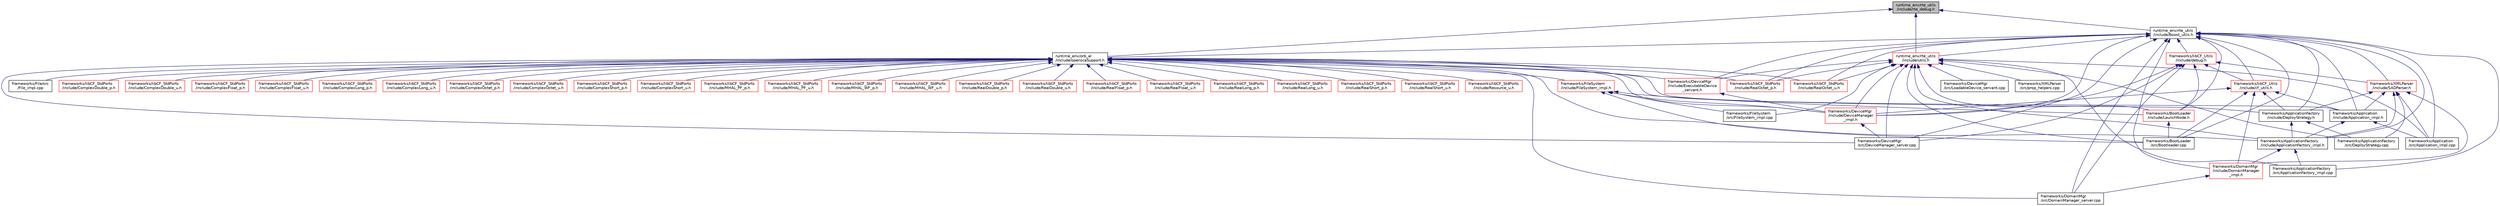 digraph "runtime_env/rte_utils/include/rte_debug.h"
{
 // INTERACTIVE_SVG=YES
  edge [fontname="Helvetica",fontsize="10",labelfontname="Helvetica",labelfontsize="10"];
  node [fontname="Helvetica",fontsize="10",shape=record];
  Node1 [label="runtime_env/rte_utils\l/include/rte_debug.h",height=0.2,width=0.4,color="black", fillcolor="grey75", style="filled", fontcolor="black"];
  Node1 -> Node2 [dir="back",color="midnightblue",fontsize="10",style="solid",fontname="Helvetica"];
  Node2 [label="runtime_env/orb_al\l/include/openscaSupport.h",height=0.2,width=0.4,color="black", fillcolor="white", style="filled",URL="$opensca_support_8h.html",tooltip=":  "];
  Node2 -> Node3 [dir="back",color="midnightblue",fontsize="10",style="solid",fontname="Helvetica"];
  Node3 [label="frameworks/Application\l/include/Application_impl.h",height=0.2,width=0.4,color="black", fillcolor="white", style="filled",URL="$_application__impl_8h.html",tooltip=":  "];
  Node3 -> Node4 [dir="back",color="midnightblue",fontsize="10",style="solid",fontname="Helvetica"];
  Node4 [label="frameworks/Application\l/src/Application_impl.cpp",height=0.2,width=0.4,color="black", fillcolor="white", style="filled",URL="$_application__impl_8cpp.html",tooltip=":  "];
  Node3 -> Node5 [dir="back",color="midnightblue",fontsize="10",style="solid",fontname="Helvetica"];
  Node5 [label="frameworks/ApplicationFactory\l/include/ApplicationFactory_impl.h",height=0.2,width=0.4,color="black", fillcolor="white", style="filled",URL="$_application_factory__impl_8h.html",tooltip=":  "];
  Node5 -> Node6 [dir="back",color="midnightblue",fontsize="10",style="solid",fontname="Helvetica"];
  Node6 [label="frameworks/ApplicationFactory\l/src/ApplicationFactory_impl.cpp",height=0.2,width=0.4,color="black", fillcolor="white", style="filled",URL="$_application_factory__impl_8cpp.html",tooltip=":  "];
  Node5 -> Node7 [dir="back",color="midnightblue",fontsize="10",style="solid",fontname="Helvetica"];
  Node7 [label="frameworks/DomainMgr\l/include/DomainManager\l_impl.h",height=0.2,width=0.4,color="red", fillcolor="white", style="filled",URL="$_domain_manager__impl_8h.html",tooltip=":  "];
  Node7 -> Node8 [dir="back",color="midnightblue",fontsize="10",style="solid",fontname="Helvetica"];
  Node8 [label="frameworks/DomainMgr\l/src/DomainManager_server.cpp",height=0.2,width=0.4,color="black", fillcolor="white", style="filled",URL="$_domain_manager__server_8cpp.html",tooltip=":  "];
  Node2 -> Node9 [dir="back",color="midnightblue",fontsize="10",style="solid",fontname="Helvetica"];
  Node9 [label="frameworks/ApplicationFactory\l/include/DeployStrategy.h",height=0.2,width=0.4,color="black", fillcolor="white", style="filled",URL="$_deploy_strategy_8h.html"];
  Node9 -> Node5 [dir="back",color="midnightblue",fontsize="10",style="solid",fontname="Helvetica"];
  Node9 -> Node10 [dir="back",color="midnightblue",fontsize="10",style="solid",fontname="Helvetica"];
  Node10 [label="frameworks/ApplicationFactory\l/src/DeployStrategy.cpp",height=0.2,width=0.4,color="black", fillcolor="white", style="filled",URL="$_deploy_strategy_8cpp.html"];
  Node2 -> Node5 [dir="back",color="midnightblue",fontsize="10",style="solid",fontname="Helvetica"];
  Node2 -> Node11 [dir="back",color="midnightblue",fontsize="10",style="solid",fontname="Helvetica"];
  Node11 [label="frameworks/DeviceMgr\l/include/DeviceManager\l_impl.h",height=0.2,width=0.4,color="red", fillcolor="white", style="filled",URL="$_device_manager__impl_8h.html",tooltip=":  "];
  Node11 -> Node12 [dir="back",color="midnightblue",fontsize="10",style="solid",fontname="Helvetica"];
  Node12 [label="frameworks/DeviceMgr\l/src/DeviceManager_server.cpp",height=0.2,width=0.4,color="black", fillcolor="white", style="filled",URL="$_device_manager__server_8cpp.html"];
  Node2 -> Node13 [dir="back",color="midnightblue",fontsize="10",style="solid",fontname="Helvetica"];
  Node13 [label="frameworks/DeviceMgr\l/include/ExecutableDevice\l_servant.h",height=0.2,width=0.4,color="red", fillcolor="white", style="filled",URL="$_executable_device__servant_8h.html",tooltip=":  "];
  Node13 -> Node11 [dir="back",color="midnightblue",fontsize="10",style="solid",fontname="Helvetica"];
  Node2 -> Node12 [dir="back",color="midnightblue",fontsize="10",style="solid",fontname="Helvetica"];
  Node2 -> Node8 [dir="back",color="midnightblue",fontsize="10",style="solid",fontname="Helvetica"];
  Node2 -> Node14 [dir="back",color="midnightblue",fontsize="10",style="solid",fontname="Helvetica"];
  Node14 [label="frameworks/File/src\l/File_impl.cpp",height=0.2,width=0.4,color="black", fillcolor="white", style="filled",URL="$_file__impl_8cpp.html",tooltip=":  "];
  Node2 -> Node15 [dir="back",color="midnightblue",fontsize="10",style="solid",fontname="Helvetica"];
  Node15 [label="frameworks/FileSystem\l/include/FileSystem_impl.h",height=0.2,width=0.4,color="red", fillcolor="white", style="filled",URL="$_file_system__impl_8h.html",tooltip=":  "];
  Node15 -> Node16 [dir="back",color="midnightblue",fontsize="10",style="solid",fontname="Helvetica"];
  Node16 [label="frameworks/BootLoader\l/include/LaunchNode.h",height=0.2,width=0.4,color="red", fillcolor="white", style="filled",URL="$_launch_node_8h.html",tooltip=":  "];
  Node16 -> Node17 [dir="back",color="midnightblue",fontsize="10",style="solid",fontname="Helvetica"];
  Node17 [label="frameworks/BootLoader\l/src/Bootloader.cpp",height=0.2,width=0.4,color="black", fillcolor="white", style="filled",URL="$_bootloader_8cpp.html",tooltip=":  "];
  Node15 -> Node17 [dir="back",color="midnightblue",fontsize="10",style="solid",fontname="Helvetica"];
  Node15 -> Node11 [dir="back",color="midnightblue",fontsize="10",style="solid",fontname="Helvetica"];
  Node15 -> Node18 [dir="back",color="midnightblue",fontsize="10",style="solid",fontname="Helvetica"];
  Node18 [label="frameworks/FileSystem\l/src/FileSystem_impl.cpp",height=0.2,width=0.4,color="black", fillcolor="white", style="filled",URL="$_file_system__impl_8cpp.html",tooltip=":  "];
  Node2 -> Node19 [dir="back",color="midnightblue",fontsize="10",style="solid",fontname="Helvetica"];
  Node19 [label="frameworks/libCF_StdPorts\l/include/ComplexDouble_p.h",height=0.2,width=0.4,color="red", fillcolor="white", style="filled",URL="$_complex_double__p_8h.html",tooltip=":  "];
  Node2 -> Node20 [dir="back",color="midnightblue",fontsize="10",style="solid",fontname="Helvetica"];
  Node20 [label="frameworks/libCF_StdPorts\l/include/ComplexDouble_u.h",height=0.2,width=0.4,color="red", fillcolor="white", style="filled",URL="$_complex_double__u_8h.html",tooltip=":  "];
  Node2 -> Node21 [dir="back",color="midnightblue",fontsize="10",style="solid",fontname="Helvetica"];
  Node21 [label="frameworks/libCF_StdPorts\l/include/ComplexFloat_p.h",height=0.2,width=0.4,color="red", fillcolor="white", style="filled",URL="$_complex_float__p_8h.html",tooltip=":  "];
  Node2 -> Node22 [dir="back",color="midnightblue",fontsize="10",style="solid",fontname="Helvetica"];
  Node22 [label="frameworks/libCF_StdPorts\l/include/ComplexFloat_u.h",height=0.2,width=0.4,color="red", fillcolor="white", style="filled",URL="$_complex_float__u_8h.html",tooltip=":  "];
  Node2 -> Node23 [dir="back",color="midnightblue",fontsize="10",style="solid",fontname="Helvetica"];
  Node23 [label="frameworks/libCF_StdPorts\l/include/ComplexLong_p.h",height=0.2,width=0.4,color="red", fillcolor="white", style="filled",URL="$_complex_long__p_8h.html",tooltip=":  "];
  Node2 -> Node24 [dir="back",color="midnightblue",fontsize="10",style="solid",fontname="Helvetica"];
  Node24 [label="frameworks/libCF_StdPorts\l/include/ComplexLong_u.h",height=0.2,width=0.4,color="red", fillcolor="white", style="filled",URL="$_complex_long__u_8h.html",tooltip=":  "];
  Node2 -> Node25 [dir="back",color="midnightblue",fontsize="10",style="solid",fontname="Helvetica"];
  Node25 [label="frameworks/libCF_StdPorts\l/include/ComplexOctet_p.h",height=0.2,width=0.4,color="red", fillcolor="white", style="filled",URL="$_complex_octet__p_8h.html",tooltip=":  "];
  Node2 -> Node26 [dir="back",color="midnightblue",fontsize="10",style="solid",fontname="Helvetica"];
  Node26 [label="frameworks/libCF_StdPorts\l/include/ComplexOctet_u.h",height=0.2,width=0.4,color="red", fillcolor="white", style="filled",URL="$_complex_octet__u_8h.html",tooltip=":  "];
  Node2 -> Node27 [dir="back",color="midnightblue",fontsize="10",style="solid",fontname="Helvetica"];
  Node27 [label="frameworks/libCF_StdPorts\l/include/ComplexShort_p.h",height=0.2,width=0.4,color="red", fillcolor="white", style="filled",URL="$_complex_short__p_8h.html",tooltip=":  "];
  Node2 -> Node28 [dir="back",color="midnightblue",fontsize="10",style="solid",fontname="Helvetica"];
  Node28 [label="frameworks/libCF_StdPorts\l/include/ComplexShort_u.h",height=0.2,width=0.4,color="red", fillcolor="white", style="filled",URL="$_complex_short__u_8h.html",tooltip=":  "];
  Node2 -> Node29 [dir="back",color="midnightblue",fontsize="10",style="solid",fontname="Helvetica"];
  Node29 [label="frameworks/libCF_StdPorts\l/include/MHAL_PF_p.h",height=0.2,width=0.4,color="red", fillcolor="white", style="filled",URL="$_m_h_a_l___p_f__p_8h.html",tooltip=":  "];
  Node2 -> Node30 [dir="back",color="midnightblue",fontsize="10",style="solid",fontname="Helvetica"];
  Node30 [label="frameworks/libCF_StdPorts\l/include/MHAL_PF_u.h",height=0.2,width=0.4,color="red", fillcolor="white", style="filled",URL="$_m_h_a_l___p_f__u_8h.html",tooltip=":  "];
  Node2 -> Node31 [dir="back",color="midnightblue",fontsize="10",style="solid",fontname="Helvetica"];
  Node31 [label="frameworks/libCF_StdPorts\l/include/MHAL_WF_p.h",height=0.2,width=0.4,color="red", fillcolor="white", style="filled",URL="$_m_h_a_l___w_f__p_8h.html",tooltip=":  "];
  Node2 -> Node32 [dir="back",color="midnightblue",fontsize="10",style="solid",fontname="Helvetica"];
  Node32 [label="frameworks/libCF_StdPorts\l/include/MHAL_WF_u.h",height=0.2,width=0.4,color="red", fillcolor="white", style="filled",URL="$_m_h_a_l___w_f__u_8h.html",tooltip=":  "];
  Node2 -> Node33 [dir="back",color="midnightblue",fontsize="10",style="solid",fontname="Helvetica"];
  Node33 [label="frameworks/libCF_StdPorts\l/include/RealDouble_p.h",height=0.2,width=0.4,color="red", fillcolor="white", style="filled",URL="$_real_double__p_8h.html",tooltip=":  "];
  Node2 -> Node34 [dir="back",color="midnightblue",fontsize="10",style="solid",fontname="Helvetica"];
  Node34 [label="frameworks/libCF_StdPorts\l/include/RealDouble_u.h",height=0.2,width=0.4,color="red", fillcolor="white", style="filled",URL="$_real_double__u_8h.html",tooltip=":  "];
  Node2 -> Node35 [dir="back",color="midnightblue",fontsize="10",style="solid",fontname="Helvetica"];
  Node35 [label="frameworks/libCF_StdPorts\l/include/RealFloat_p.h",height=0.2,width=0.4,color="red", fillcolor="white", style="filled",URL="$_real_float__p_8h.html",tooltip=":  "];
  Node2 -> Node36 [dir="back",color="midnightblue",fontsize="10",style="solid",fontname="Helvetica"];
  Node36 [label="frameworks/libCF_StdPorts\l/include/RealFloat_u.h",height=0.2,width=0.4,color="red", fillcolor="white", style="filled",URL="$_real_float__u_8h.html",tooltip=":  "];
  Node2 -> Node37 [dir="back",color="midnightblue",fontsize="10",style="solid",fontname="Helvetica"];
  Node37 [label="frameworks/libCF_StdPorts\l/include/RealLong_p.h",height=0.2,width=0.4,color="red", fillcolor="white", style="filled",URL="$_real_long__p_8h.html",tooltip=":  "];
  Node2 -> Node38 [dir="back",color="midnightblue",fontsize="10",style="solid",fontname="Helvetica"];
  Node38 [label="frameworks/libCF_StdPorts\l/include/RealLong_u.h",height=0.2,width=0.4,color="red", fillcolor="white", style="filled",URL="$_real_long__u_8h.html",tooltip=":  "];
  Node2 -> Node39 [dir="back",color="midnightblue",fontsize="10",style="solid",fontname="Helvetica"];
  Node39 [label="frameworks/libCF_StdPorts\l/include/RealOctet_p.h",height=0.2,width=0.4,color="red", fillcolor="white", style="filled",URL="$_real_octet__p_8h.html",tooltip=":  "];
  Node2 -> Node40 [dir="back",color="midnightblue",fontsize="10",style="solid",fontname="Helvetica"];
  Node40 [label="frameworks/libCF_StdPorts\l/include/RealOctet_u.h",height=0.2,width=0.4,color="red", fillcolor="white", style="filled",URL="$_real_octet__u_8h.html",tooltip=":  "];
  Node2 -> Node41 [dir="back",color="midnightblue",fontsize="10",style="solid",fontname="Helvetica"];
  Node41 [label="frameworks/libCF_StdPorts\l/include/RealShort_p.h",height=0.2,width=0.4,color="red", fillcolor="white", style="filled",URL="$_real_short__p_8h.html",tooltip=":  "];
  Node2 -> Node42 [dir="back",color="midnightblue",fontsize="10",style="solid",fontname="Helvetica"];
  Node42 [label="frameworks/libCF_StdPorts\l/include/RealShort_u.h",height=0.2,width=0.4,color="red", fillcolor="white", style="filled",URL="$_real_short__u_8h.html",tooltip=":  "];
  Node2 -> Node43 [dir="back",color="midnightblue",fontsize="10",style="solid",fontname="Helvetica"];
  Node43 [label="frameworks/libCF_StdPorts\l/include/Resource_u.h",height=0.2,width=0.4,color="red", fillcolor="white", style="filled",URL="$_resource__u_8h.html",tooltip=":  "];
  Node1 -> Node44 [dir="back",color="midnightblue",fontsize="10",style="solid",fontname="Helvetica"];
  Node44 [label="runtime_env/rte_utils\l/include/Boost_utils.h",height=0.2,width=0.4,color="black", fillcolor="white", style="filled",URL="$_boost__utils_8h.html",tooltip=":  "];
  Node44 -> Node3 [dir="back",color="midnightblue",fontsize="10",style="solid",fontname="Helvetica"];
  Node44 -> Node4 [dir="back",color="midnightblue",fontsize="10",style="solid",fontname="Helvetica"];
  Node44 -> Node9 [dir="back",color="midnightblue",fontsize="10",style="solid",fontname="Helvetica"];
  Node44 -> Node5 [dir="back",color="midnightblue",fontsize="10",style="solid",fontname="Helvetica"];
  Node44 -> Node6 [dir="back",color="midnightblue",fontsize="10",style="solid",fontname="Helvetica"];
  Node44 -> Node16 [dir="back",color="midnightblue",fontsize="10",style="solid",fontname="Helvetica"];
  Node44 -> Node17 [dir="back",color="midnightblue",fontsize="10",style="solid",fontname="Helvetica"];
  Node44 -> Node11 [dir="back",color="midnightblue",fontsize="10",style="solid",fontname="Helvetica"];
  Node44 -> Node13 [dir="back",color="midnightblue",fontsize="10",style="solid",fontname="Helvetica"];
  Node44 -> Node12 [dir="back",color="midnightblue",fontsize="10",style="solid",fontname="Helvetica"];
  Node44 -> Node7 [dir="back",color="midnightblue",fontsize="10",style="solid",fontname="Helvetica"];
  Node44 -> Node8 [dir="back",color="midnightblue",fontsize="10",style="solid",fontname="Helvetica"];
  Node44 -> Node45 [dir="back",color="midnightblue",fontsize="10",style="solid",fontname="Helvetica"];
  Node45 [label="frameworks/libCF_Utils\l/include/debug.h",height=0.2,width=0.4,color="red", fillcolor="white", style="filled",URL="$debug_8h.html",tooltip=":  "];
  Node45 -> Node16 [dir="back",color="midnightblue",fontsize="10",style="solid",fontname="Helvetica"];
  Node45 -> Node11 [dir="back",color="midnightblue",fontsize="10",style="solid",fontname="Helvetica"];
  Node45 -> Node12 [dir="back",color="midnightblue",fontsize="10",style="solid",fontname="Helvetica"];
  Node45 -> Node8 [dir="back",color="midnightblue",fontsize="10",style="solid",fontname="Helvetica"];
  Node45 -> Node46 [dir="back",color="midnightblue",fontsize="10",style="solid",fontname="Helvetica"];
  Node46 [label="frameworks/libCF_Utils\l/include/cf_utils.h",height=0.2,width=0.4,color="red", fillcolor="white", style="filled",URL="$cf__utils_8h.html",tooltip=":  "];
  Node46 -> Node3 [dir="back",color="midnightblue",fontsize="10",style="solid",fontname="Helvetica"];
  Node46 -> Node9 [dir="back",color="midnightblue",fontsize="10",style="solid",fontname="Helvetica"];
  Node46 -> Node17 [dir="back",color="midnightblue",fontsize="10",style="solid",fontname="Helvetica"];
  Node46 -> Node11 [dir="back",color="midnightblue",fontsize="10",style="solid",fontname="Helvetica"];
  Node46 -> Node7 [dir="back",color="midnightblue",fontsize="10",style="solid",fontname="Helvetica"];
  Node45 -> Node47 [dir="back",color="midnightblue",fontsize="10",style="solid",fontname="Helvetica"];
  Node47 [label="frameworks/XMLParser\l/include/SADParser.h",height=0.2,width=0.4,color="red", fillcolor="white", style="filled",URL="$_s_a_d_parser_8h.html",tooltip=":  "];
  Node47 -> Node3 [dir="back",color="midnightblue",fontsize="10",style="solid",fontname="Helvetica"];
  Node47 -> Node4 [dir="back",color="midnightblue",fontsize="10",style="solid",fontname="Helvetica"];
  Node47 -> Node9 [dir="back",color="midnightblue",fontsize="10",style="solid",fontname="Helvetica"];
  Node47 -> Node5 [dir="back",color="midnightblue",fontsize="10",style="solid",fontname="Helvetica"];
  Node47 -> Node10 [dir="back",color="midnightblue",fontsize="10",style="solid",fontname="Helvetica"];
  Node47 -> Node7 [dir="back",color="midnightblue",fontsize="10",style="solid",fontname="Helvetica"];
  Node44 -> Node46 [dir="back",color="midnightblue",fontsize="10",style="solid",fontname="Helvetica"];
  Node44 -> Node39 [dir="back",color="midnightblue",fontsize="10",style="solid",fontname="Helvetica"];
  Node44 -> Node40 [dir="back",color="midnightblue",fontsize="10",style="solid",fontname="Helvetica"];
  Node44 -> Node47 [dir="back",color="midnightblue",fontsize="10",style="solid",fontname="Helvetica"];
  Node44 -> Node2 [dir="back",color="midnightblue",fontsize="10",style="solid",fontname="Helvetica"];
  Node44 -> Node48 [dir="back",color="midnightblue",fontsize="10",style="solid",fontname="Helvetica"];
  Node48 [label="runtime_env/rte_utils\l/include/utils.h",height=0.2,width=0.4,color="red", fillcolor="white", style="filled",URL="$utils_8h.html",tooltip=":  "];
  Node48 -> Node4 [dir="back",color="midnightblue",fontsize="10",style="solid",fontname="Helvetica"];
  Node48 -> Node5 [dir="back",color="midnightblue",fontsize="10",style="solid",fontname="Helvetica"];
  Node48 -> Node6 [dir="back",color="midnightblue",fontsize="10",style="solid",fontname="Helvetica"];
  Node48 -> Node10 [dir="back",color="midnightblue",fontsize="10",style="solid",fontname="Helvetica"];
  Node48 -> Node16 [dir="back",color="midnightblue",fontsize="10",style="solid",fontname="Helvetica"];
  Node48 -> Node17 [dir="back",color="midnightblue",fontsize="10",style="solid",fontname="Helvetica"];
  Node48 -> Node11 [dir="back",color="midnightblue",fontsize="10",style="solid",fontname="Helvetica"];
  Node48 -> Node13 [dir="back",color="midnightblue",fontsize="10",style="solid",fontname="Helvetica"];
  Node48 -> Node12 [dir="back",color="midnightblue",fontsize="10",style="solid",fontname="Helvetica"];
  Node48 -> Node49 [dir="back",color="midnightblue",fontsize="10",style="solid",fontname="Helvetica"];
  Node49 [label="frameworks/DeviceMgr\l/src/LoadableDevice_servant.cpp",height=0.2,width=0.4,color="black", fillcolor="white", style="filled",URL="$_loadable_device__servant_8cpp.html",tooltip=":  "];
  Node48 -> Node18 [dir="back",color="midnightblue",fontsize="10",style="solid",fontname="Helvetica"];
  Node48 -> Node39 [dir="back",color="midnightblue",fontsize="10",style="solid",fontname="Helvetica"];
  Node48 -> Node40 [dir="back",color="midnightblue",fontsize="10",style="solid",fontname="Helvetica"];
  Node48 -> Node50 [dir="back",color="midnightblue",fontsize="10",style="solid",fontname="Helvetica"];
  Node50 [label="frameworks/XMLParser\l/src/prop_helpers.cpp",height=0.2,width=0.4,color="black", fillcolor="white", style="filled",URL="$prop__helpers_8cpp.html",tooltip=":  "];
  Node1 -> Node48 [dir="back",color="midnightblue",fontsize="10",style="solid",fontname="Helvetica"];
}
